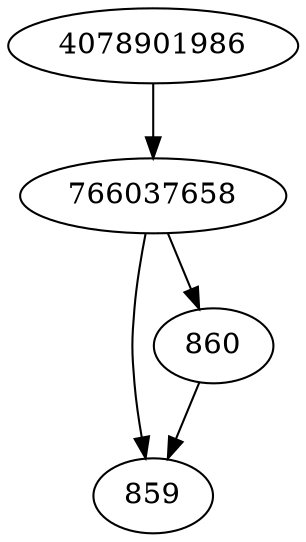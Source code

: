 strict digraph  {
4078901986;
859;
860;
766037658;
4078901986 -> 766037658;
860 -> 859;
766037658 -> 859;
766037658 -> 860;
}
